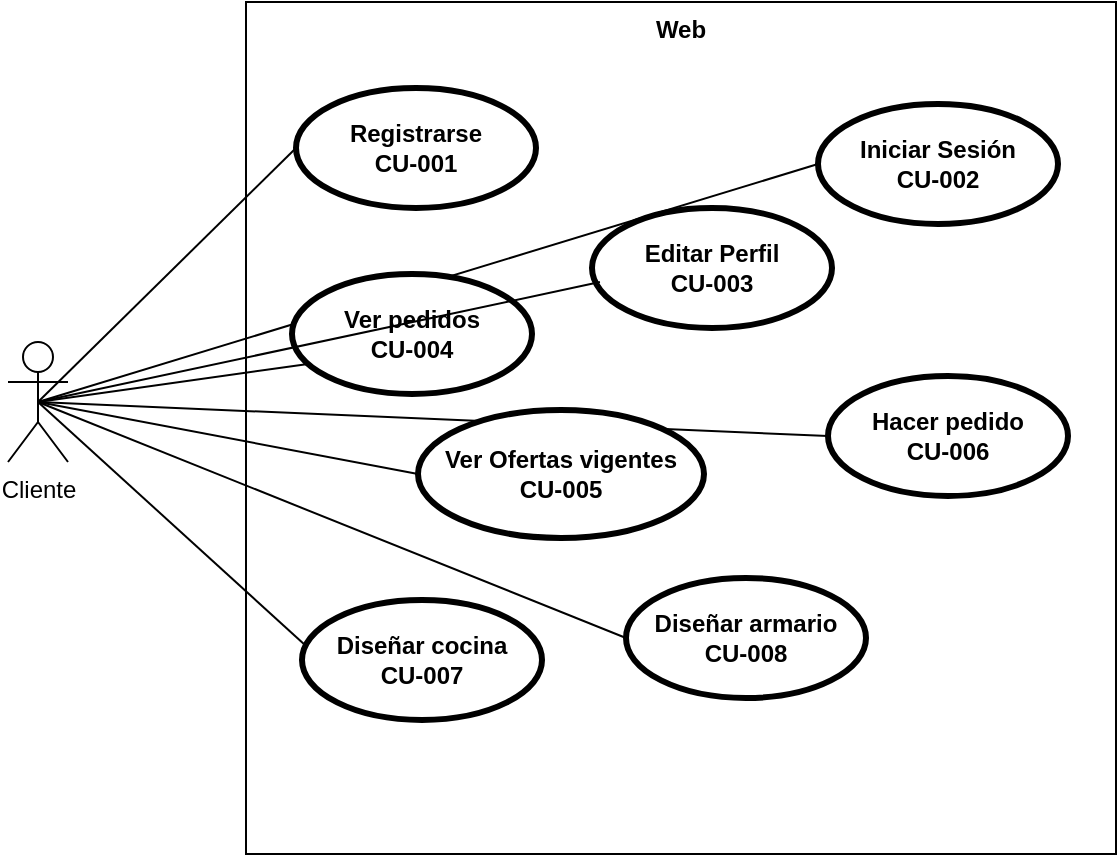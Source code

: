 <mxfile version="24.8.9">
  <diagram name="Página-1" id="kw3tndsgm_ZQy1xvwOks">
    <mxGraphModel dx="1434" dy="822" grid="0" gridSize="10" guides="1" tooltips="1" connect="1" arrows="1" fold="1" page="1" pageScale="1" pageWidth="2339" pageHeight="3300" math="0" shadow="0">
      <root>
        <mxCell id="0" />
        <mxCell id="1" parent="0" />
        <mxCell id="I31WJzTZPaISF9oUoprc-2" value="Web" style="shape=rect;html=1;verticalAlign=top;fontStyle=1;whiteSpace=wrap;align=center;" vertex="1" parent="1">
          <mxGeometry x="495" y="104" width="435" height="426" as="geometry" />
        </mxCell>
        <mxCell id="I31WJzTZPaISF9oUoprc-11" style="edgeStyle=none;curved=1;rounded=0;orthogonalLoop=1;jettySize=auto;html=1;exitX=0.5;exitY=0.5;exitDx=0;exitDy=0;exitPerimeter=0;entryX=0;entryY=0.5;entryDx=0;entryDy=0;fontSize=12;startSize=8;endSize=8;endArrow=none;endFill=0;" edge="1" parent="1" source="I31WJzTZPaISF9oUoprc-1" target="I31WJzTZPaISF9oUoprc-3">
          <mxGeometry relative="1" as="geometry" />
        </mxCell>
        <mxCell id="I31WJzTZPaISF9oUoprc-14" style="edgeStyle=none;curved=1;rounded=0;orthogonalLoop=1;jettySize=auto;html=1;exitX=0.5;exitY=0.5;exitDx=0;exitDy=0;exitPerimeter=0;entryX=0;entryY=0.5;entryDx=0;entryDy=0;fontSize=12;startSize=8;endSize=8;endArrow=none;endFill=0;" edge="1" parent="1" source="I31WJzTZPaISF9oUoprc-1" target="I31WJzTZPaISF9oUoprc-4">
          <mxGeometry relative="1" as="geometry" />
        </mxCell>
        <mxCell id="I31WJzTZPaISF9oUoprc-17" style="edgeStyle=none;curved=1;rounded=0;orthogonalLoop=1;jettySize=auto;html=1;exitX=0.5;exitY=0.5;exitDx=0;exitDy=0;exitPerimeter=0;entryX=0;entryY=0.5;entryDx=0;entryDy=0;fontSize=12;startSize=8;endSize=8;endArrow=none;endFill=0;" edge="1" parent="1" source="I31WJzTZPaISF9oUoprc-1" target="I31WJzTZPaISF9oUoprc-8">
          <mxGeometry relative="1" as="geometry" />
        </mxCell>
        <mxCell id="I31WJzTZPaISF9oUoprc-18" style="edgeStyle=none;curved=1;rounded=0;orthogonalLoop=1;jettySize=auto;html=1;exitX=0.5;exitY=0.5;exitDx=0;exitDy=0;exitPerimeter=0;entryX=0;entryY=0.5;entryDx=0;entryDy=0;fontSize=12;startSize=8;endSize=8;endArrow=none;endFill=0;" edge="1" parent="1" source="I31WJzTZPaISF9oUoprc-1" target="I31WJzTZPaISF9oUoprc-7">
          <mxGeometry relative="1" as="geometry" />
        </mxCell>
        <mxCell id="I31WJzTZPaISF9oUoprc-19" style="edgeStyle=none;curved=1;rounded=0;orthogonalLoop=1;jettySize=auto;html=1;exitX=0.5;exitY=0.5;exitDx=0;exitDy=0;exitPerimeter=0;entryX=0;entryY=0.5;entryDx=0;entryDy=0;fontSize=12;startSize=8;endSize=8;endArrow=none;endFill=0;" edge="1" parent="1" source="I31WJzTZPaISF9oUoprc-1" target="I31WJzTZPaISF9oUoprc-10">
          <mxGeometry relative="1" as="geometry" />
        </mxCell>
        <mxCell id="I31WJzTZPaISF9oUoprc-1" value="Cliente" style="shape=umlActor;html=1;verticalLabelPosition=bottom;verticalAlign=top;align=center;" vertex="1" parent="1">
          <mxGeometry x="376" y="274" width="30" height="60" as="geometry" />
        </mxCell>
        <mxCell id="I31WJzTZPaISF9oUoprc-3" value="Registrarse&lt;div&gt;CU-001&lt;/div&gt;" style="shape=ellipse;html=1;strokeWidth=3;fontStyle=1;whiteSpace=wrap;align=center;perimeter=ellipsePerimeter;" vertex="1" parent="1">
          <mxGeometry x="520" y="147" width="120" height="60" as="geometry" />
        </mxCell>
        <mxCell id="I31WJzTZPaISF9oUoprc-4" value="Iniciar Sesión&lt;div&gt;CU-002&lt;/div&gt;" style="shape=ellipse;html=1;strokeWidth=3;fontStyle=1;whiteSpace=wrap;align=center;perimeter=ellipsePerimeter;" vertex="1" parent="1">
          <mxGeometry x="781" y="155" width="120" height="60" as="geometry" />
        </mxCell>
        <mxCell id="I31WJzTZPaISF9oUoprc-5" value="Ver pedidos&lt;div&gt;CU-004&lt;/div&gt;" style="shape=ellipse;html=1;strokeWidth=3;fontStyle=1;whiteSpace=wrap;align=center;perimeter=ellipsePerimeter;" vertex="1" parent="1">
          <mxGeometry x="518" y="240" width="120" height="60" as="geometry" />
        </mxCell>
        <mxCell id="I31WJzTZPaISF9oUoprc-6" value="Editar Perfil&lt;div&gt;CU-003&lt;/div&gt;" style="shape=ellipse;html=1;strokeWidth=3;fontStyle=1;whiteSpace=wrap;align=center;perimeter=ellipsePerimeter;" vertex="1" parent="1">
          <mxGeometry x="668" y="207" width="120" height="60" as="geometry" />
        </mxCell>
        <mxCell id="I31WJzTZPaISF9oUoprc-7" value="Ver Ofertas vigentes&lt;div&gt;CU-005&lt;/div&gt;" style="shape=ellipse;html=1;strokeWidth=3;fontStyle=1;whiteSpace=wrap;align=center;perimeter=ellipsePerimeter;" vertex="1" parent="1">
          <mxGeometry x="581" y="308" width="143" height="64" as="geometry" />
        </mxCell>
        <mxCell id="I31WJzTZPaISF9oUoprc-8" value="Hacer pedido&lt;div&gt;CU-006&lt;/div&gt;" style="shape=ellipse;html=1;strokeWidth=3;fontStyle=1;whiteSpace=wrap;align=center;perimeter=ellipsePerimeter;" vertex="1" parent="1">
          <mxGeometry x="786" y="291" width="120" height="60" as="geometry" />
        </mxCell>
        <mxCell id="I31WJzTZPaISF9oUoprc-9" value="Diseñar cocina&lt;div&gt;CU-007&lt;/div&gt;" style="shape=ellipse;html=1;strokeWidth=3;fontStyle=1;whiteSpace=wrap;align=center;perimeter=ellipsePerimeter;" vertex="1" parent="1">
          <mxGeometry x="523" y="403" width="120" height="60" as="geometry" />
        </mxCell>
        <mxCell id="I31WJzTZPaISF9oUoprc-10" value="Diseñar armario&lt;div&gt;CU-008&lt;/div&gt;" style="shape=ellipse;html=1;strokeWidth=3;fontStyle=1;whiteSpace=wrap;align=center;perimeter=ellipsePerimeter;" vertex="1" parent="1">
          <mxGeometry x="685" y="392" width="120" height="60" as="geometry" />
        </mxCell>
        <mxCell id="I31WJzTZPaISF9oUoprc-15" style="edgeStyle=none;curved=1;rounded=0;orthogonalLoop=1;jettySize=auto;html=1;exitX=0.5;exitY=0.5;exitDx=0;exitDy=0;exitPerimeter=0;entryX=0.033;entryY=0.617;entryDx=0;entryDy=0;entryPerimeter=0;fontSize=12;startSize=8;endSize=8;endArrow=none;endFill=0;" edge="1" parent="1" source="I31WJzTZPaISF9oUoprc-1" target="I31WJzTZPaISF9oUoprc-6">
          <mxGeometry relative="1" as="geometry" />
        </mxCell>
        <mxCell id="I31WJzTZPaISF9oUoprc-16" style="edgeStyle=none;curved=1;rounded=0;orthogonalLoop=1;jettySize=auto;html=1;exitX=0.5;exitY=0.5;exitDx=0;exitDy=0;exitPerimeter=0;entryX=0.067;entryY=0.75;entryDx=0;entryDy=0;entryPerimeter=0;fontSize=12;startSize=8;endSize=8;endArrow=none;endFill=0;" edge="1" parent="1" source="I31WJzTZPaISF9oUoprc-1" target="I31WJzTZPaISF9oUoprc-5">
          <mxGeometry relative="1" as="geometry" />
        </mxCell>
        <mxCell id="I31WJzTZPaISF9oUoprc-20" style="edgeStyle=none;curved=1;rounded=0;orthogonalLoop=1;jettySize=auto;html=1;exitX=0.5;exitY=0.5;exitDx=0;exitDy=0;exitPerimeter=0;entryX=0.017;entryY=0.383;entryDx=0;entryDy=0;entryPerimeter=0;fontSize=12;startSize=8;endSize=8;endArrow=none;endFill=0;" edge="1" parent="1" source="I31WJzTZPaISF9oUoprc-1" target="I31WJzTZPaISF9oUoprc-9">
          <mxGeometry relative="1" as="geometry" />
        </mxCell>
      </root>
    </mxGraphModel>
  </diagram>
</mxfile>
